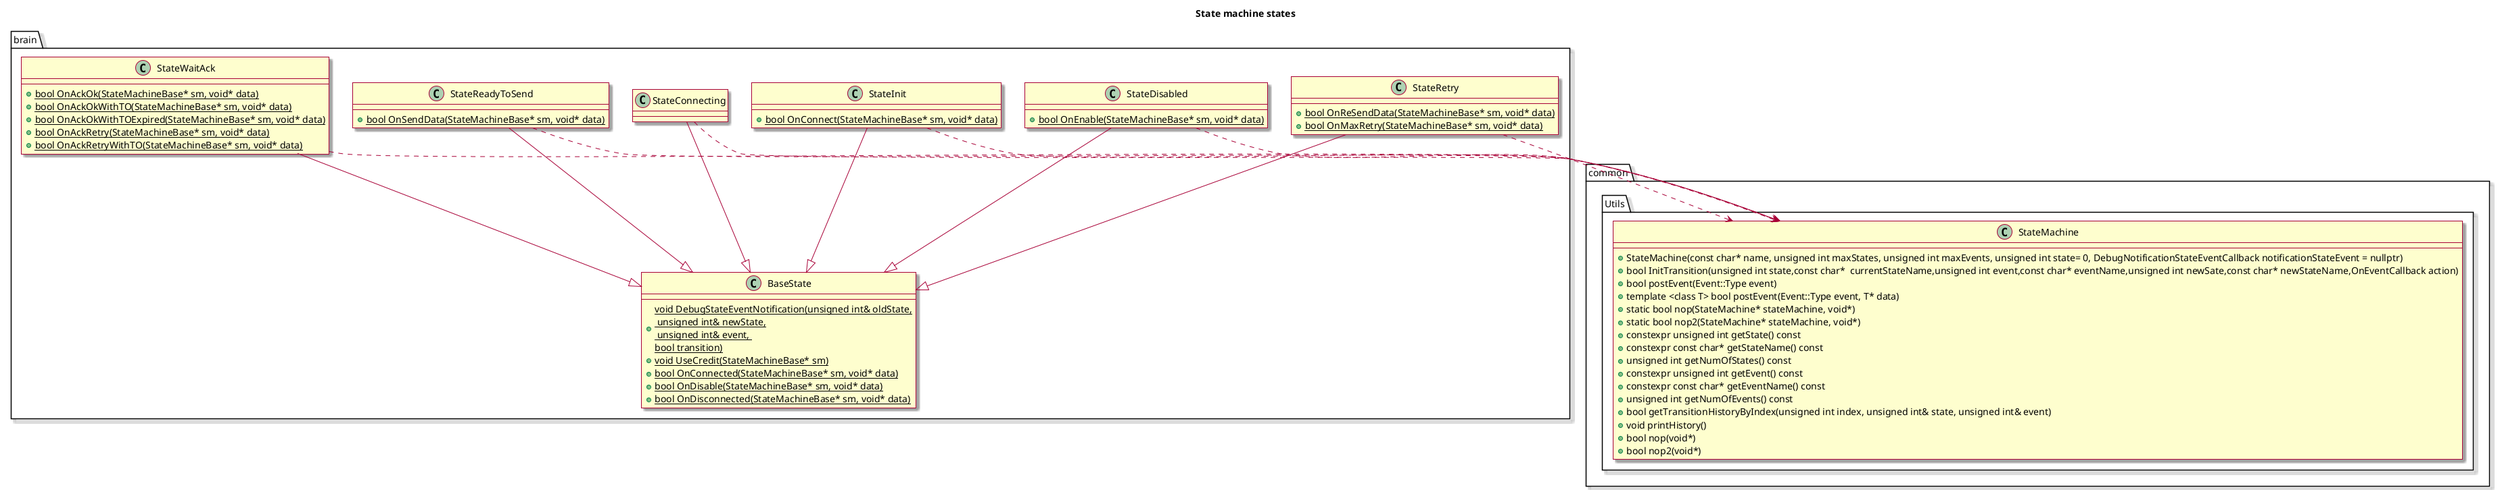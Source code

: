 @startuml classDiagramStateMachineStates
title State machine states 
skin rose
package common
{
    package Utils
    {
        class StateMachine
        {
            + StateMachine(const char* name, unsigned int maxStates, unsigned int maxEvents, unsigned int state= 0, DebugNotificationStateEventCallback notificationStateEvent = nullptr)
            + bool InitTransition(unsigned int state,const char*  currentStateName,unsigned int event,const char* eventName,unsigned int newSate,const char* newStateName,OnEventCallback action)
            + bool postEvent(Event::Type event)
            + template <class T> bool postEvent(Event::Type event, T* data)
            + static bool nop(StateMachine* stateMachine, void*)
            + static bool nop2(StateMachine* stateMachine, void*)
            + constexpr unsigned int getState() const
            + constexpr const char* getStateName() const
            + unsigned int getNumOfStates() const
            + constexpr unsigned int getEvent() const
            + constexpr const char* getEventName() const
            + unsigned int getNumOfEvents() const
            + bool getTransitionHistoryByIndex(unsigned int index, unsigned int& state, unsigned int& event)
            + void printHistory()
            + bool nop(void*)
            + bool nop2(void*)
        }
    }
}
package brain
{
    class BaseState
        {
            + {static} void DebugStateEventNotification(unsigned int& oldState,\n unsigned int& newState,\n unsigned int& event, \nbool transition)
            + {static} void UseCredit(StateMachineBase* sm)
            + {static} bool OnConnected(StateMachineBase* sm, void* data)
            + {static} bool OnDisable(StateMachineBase* sm, void* data)
            + {static} bool OnDisconnected(StateMachineBase* sm, void* data)
            
        }

        class StateInit
        {
            + {static} bool OnConnect(StateMachineBase* sm, void* data)
        }
        StateInit --|> BaseState
        StateInit ..> StateMachine


        class StateConnecting
        StateConnecting --|> BaseState
        StateConnecting ..> StateMachine


        class StateReadyToSend
        {
            + {static} bool OnSendData(StateMachineBase* sm, void* data)
        }
        StateReadyToSend --|> BaseState
        StateReadyToSend ..> StateMachine 


        class StateWaitAck
        {
            + {static} bool OnAckOk(StateMachineBase* sm, void* data)
            + {static} bool OnAckOkWithTO(StateMachineBase* sm, void* data)
            + {static} bool OnAckOkWithTOExpired(StateMachineBase* sm, void* data)
            + {static} bool OnAckRetry(StateMachineBase* sm, void* data)
            + {static} bool OnAckRetryWithTO(StateMachineBase* sm, void* data)
        }
        StateWaitAck --|> BaseState 
        StateWaitAck ..> StateMachine


        class StateRetry
        {
            + {static} bool OnReSendData(StateMachineBase* sm, void* data)
            + {static} bool OnMaxRetry(StateMachineBase* sm, void* data)
        }
        StateRetry --|> BaseState 
        StateRetry ..> StateMachine


        class StateDisabled
        {
            + {static} bool OnEnable(StateMachineBase* sm, void* data)
        }
        StateDisabled --|> BaseState
        StateDisabled ..> StateMachine
    
}
    
